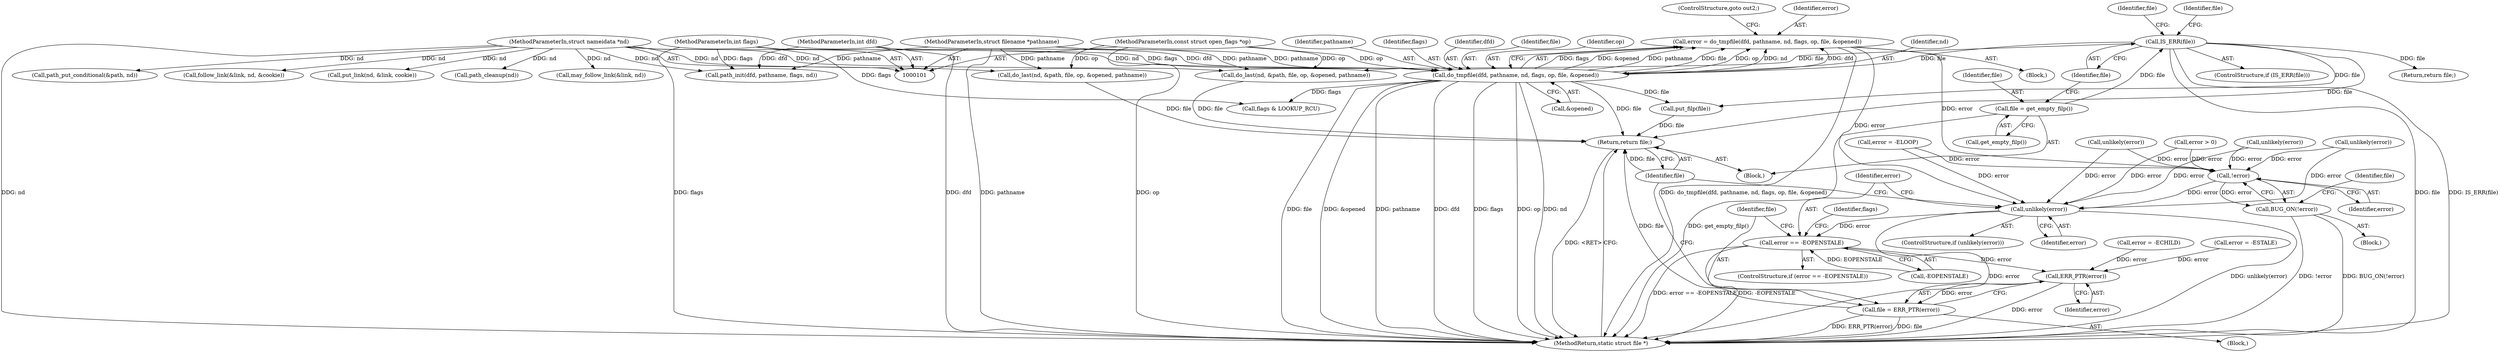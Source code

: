 digraph "0_linux_f15133df088ecadd141ea1907f2c96df67c729f0@API" {
"1000138" [label="(Call,error = do_tmpfile(dfd, pathname, nd, flags, op, file, &opened))"];
"1000140" [label="(Call,do_tmpfile(dfd, pathname, nd, flags, op, file, &opened))"];
"1000102" [label="(MethodParameterIn,int dfd)"];
"1000103" [label="(MethodParameterIn,struct filename *pathname)"];
"1000104" [label="(MethodParameterIn,struct nameidata *nd)"];
"1000106" [label="(MethodParameterIn,int flags)"];
"1000105" [label="(MethodParameterIn,const struct open_flags *op)"];
"1000119" [label="(Call,IS_ERR(file))"];
"1000115" [label="(Call,file = get_empty_filp())"];
"1000269" [label="(Call,!error)"];
"1000268" [label="(Call,BUG_ON(!error))"];
"1000274" [label="(Call,unlikely(error))"];
"1000278" [label="(Call,error == -EOPENSTALE)"];
"1000298" [label="(Call,ERR_PTR(error))"];
"1000296" [label="(Call,file = ERR_PTR(error))"];
"1000300" [label="(Return,return file;)"];
"1000302" [label="(MethodReturn,static struct file *)"];
"1000105" [label="(MethodParameterIn,const struct open_flags *op)"];
"1000284" [label="(Call,flags & LOOKUP_RCU)"];
"1000274" [label="(Call,unlikely(error))"];
"1000239" [label="(Call,unlikely(error))"];
"1000125" [label="(Identifier,file)"];
"1000300" [label="(Return,return file;)"];
"1000277" [label="(ControlStructure,if (error == -EOPENSTALE))"];
"1000104" [label="(MethodParameterIn,struct nameidata *nd)"];
"1000143" [label="(Identifier,nd)"];
"1000115" [label="(Call,file = get_empty_filp())"];
"1000298" [label="(Call,ERR_PTR(error))"];
"1000207" [label="(Call,may_follow_link(&link, nd))"];
"1000299" [label="(Identifier,error)"];
"1000267" [label="(Block,)"];
"1000163" [label="(Call,do_last(nd, &path, file, op, &opened, pathname))"];
"1000191" [label="(Call,path_put_conditional(&path, nd))"];
"1000200" [label="(Call,error = -ELOOP)"];
"1000273" [label="(ControlStructure,if (unlikely(error)))"];
"1000116" [label="(Identifier,file)"];
"1000152" [label="(Call,path_init(dfd, pathname, flags, nd))"];
"1000275" [label="(Identifier,error)"];
"1000280" [label="(Call,-EOPENSTALE)"];
"1000278" [label="(Call,error == -EOPENSTALE)"];
"1000276" [label="(Block,)"];
"1000272" [label="(Identifier,file)"];
"1000119" [label="(Call,IS_ERR(file))"];
"1000142" [label="(Identifier,pathname)"];
"1000212" [label="(Call,unlikely(error))"];
"1000144" [label="(Identifier,flags)"];
"1000174" [label="(Call,error > 0)"];
"1000297" [label="(Identifier,file)"];
"1000296" [label="(Call,file = ERR_PTR(error))"];
"1000141" [label="(Identifier,dfd)"];
"1000301" [label="(Identifier,file)"];
"1000285" [label="(Identifier,flags)"];
"1000121" [label="(Return,return file;)"];
"1000117" [label="(Call,get_empty_filp())"];
"1000270" [label="(Identifier,error)"];
"1000137" [label="(Block,)"];
"1000271" [label="(Call,put_filp(file))"];
"1000287" [label="(Call,error = -ECHILD)"];
"1000269" [label="(Call,!error)"];
"1000120" [label="(Identifier,file)"];
"1000244" [label="(Call,do_last(nd, &path, file, op, &opened, pathname))"];
"1000232" [label="(Call,follow_link(&link, nd, &cookie))"];
"1000140" [label="(Call,do_tmpfile(dfd, pathname, nd, flags, op, file, &opened))"];
"1000279" [label="(Identifier,error)"];
"1000158" [label="(Call,unlikely(error))"];
"1000253" [label="(Call,put_link(nd, &link, cookie))"];
"1000138" [label="(Call,error = do_tmpfile(dfd, pathname, nd, flags, op, file, &opened))"];
"1000146" [label="(Identifier,file)"];
"1000102" [label="(MethodParameterIn,int dfd)"];
"1000103" [label="(MethodParameterIn,struct filename *pathname)"];
"1000122" [label="(Identifier,file)"];
"1000149" [label="(ControlStructure,goto out2;)"];
"1000292" [label="(Call,error = -ESTALE)"];
"1000259" [label="(Call,path_cleanup(nd))"];
"1000107" [label="(Block,)"];
"1000268" [label="(Call,BUG_ON(!error))"];
"1000139" [label="(Identifier,error)"];
"1000147" [label="(Call,&opened)"];
"1000106" [label="(MethodParameterIn,int flags)"];
"1000145" [label="(Identifier,op)"];
"1000118" [label="(ControlStructure,if (IS_ERR(file)))"];
"1000138" -> "1000137"  [label="AST: "];
"1000138" -> "1000140"  [label="CFG: "];
"1000139" -> "1000138"  [label="AST: "];
"1000140" -> "1000138"  [label="AST: "];
"1000149" -> "1000138"  [label="CFG: "];
"1000138" -> "1000302"  [label="DDG: do_tmpfile(dfd, pathname, nd, flags, op, file, &opened)"];
"1000140" -> "1000138"  [label="DDG: flags"];
"1000140" -> "1000138"  [label="DDG: &opened"];
"1000140" -> "1000138"  [label="DDG: pathname"];
"1000140" -> "1000138"  [label="DDG: file"];
"1000140" -> "1000138"  [label="DDG: op"];
"1000140" -> "1000138"  [label="DDG: nd"];
"1000140" -> "1000138"  [label="DDG: dfd"];
"1000138" -> "1000269"  [label="DDG: error"];
"1000138" -> "1000274"  [label="DDG: error"];
"1000140" -> "1000147"  [label="CFG: "];
"1000141" -> "1000140"  [label="AST: "];
"1000142" -> "1000140"  [label="AST: "];
"1000143" -> "1000140"  [label="AST: "];
"1000144" -> "1000140"  [label="AST: "];
"1000145" -> "1000140"  [label="AST: "];
"1000146" -> "1000140"  [label="AST: "];
"1000147" -> "1000140"  [label="AST: "];
"1000140" -> "1000302"  [label="DDG: pathname"];
"1000140" -> "1000302"  [label="DDG: dfd"];
"1000140" -> "1000302"  [label="DDG: flags"];
"1000140" -> "1000302"  [label="DDG: op"];
"1000140" -> "1000302"  [label="DDG: nd"];
"1000140" -> "1000302"  [label="DDG: file"];
"1000140" -> "1000302"  [label="DDG: &opened"];
"1000102" -> "1000140"  [label="DDG: dfd"];
"1000103" -> "1000140"  [label="DDG: pathname"];
"1000104" -> "1000140"  [label="DDG: nd"];
"1000106" -> "1000140"  [label="DDG: flags"];
"1000105" -> "1000140"  [label="DDG: op"];
"1000119" -> "1000140"  [label="DDG: file"];
"1000140" -> "1000271"  [label="DDG: file"];
"1000140" -> "1000284"  [label="DDG: flags"];
"1000140" -> "1000300"  [label="DDG: file"];
"1000102" -> "1000101"  [label="AST: "];
"1000102" -> "1000302"  [label="DDG: dfd"];
"1000102" -> "1000152"  [label="DDG: dfd"];
"1000103" -> "1000101"  [label="AST: "];
"1000103" -> "1000302"  [label="DDG: pathname"];
"1000103" -> "1000152"  [label="DDG: pathname"];
"1000103" -> "1000163"  [label="DDG: pathname"];
"1000103" -> "1000244"  [label="DDG: pathname"];
"1000104" -> "1000101"  [label="AST: "];
"1000104" -> "1000302"  [label="DDG: nd"];
"1000104" -> "1000152"  [label="DDG: nd"];
"1000104" -> "1000163"  [label="DDG: nd"];
"1000104" -> "1000191"  [label="DDG: nd"];
"1000104" -> "1000207"  [label="DDG: nd"];
"1000104" -> "1000232"  [label="DDG: nd"];
"1000104" -> "1000244"  [label="DDG: nd"];
"1000104" -> "1000253"  [label="DDG: nd"];
"1000104" -> "1000259"  [label="DDG: nd"];
"1000106" -> "1000101"  [label="AST: "];
"1000106" -> "1000302"  [label="DDG: flags"];
"1000106" -> "1000152"  [label="DDG: flags"];
"1000106" -> "1000284"  [label="DDG: flags"];
"1000105" -> "1000101"  [label="AST: "];
"1000105" -> "1000302"  [label="DDG: op"];
"1000105" -> "1000163"  [label="DDG: op"];
"1000105" -> "1000244"  [label="DDG: op"];
"1000119" -> "1000118"  [label="AST: "];
"1000119" -> "1000120"  [label="CFG: "];
"1000120" -> "1000119"  [label="AST: "];
"1000122" -> "1000119"  [label="CFG: "];
"1000125" -> "1000119"  [label="CFG: "];
"1000119" -> "1000302"  [label="DDG: file"];
"1000119" -> "1000302"  [label="DDG: IS_ERR(file)"];
"1000115" -> "1000119"  [label="DDG: file"];
"1000119" -> "1000121"  [label="DDG: file"];
"1000119" -> "1000163"  [label="DDG: file"];
"1000119" -> "1000271"  [label="DDG: file"];
"1000119" -> "1000300"  [label="DDG: file"];
"1000115" -> "1000107"  [label="AST: "];
"1000115" -> "1000117"  [label="CFG: "];
"1000116" -> "1000115"  [label="AST: "];
"1000117" -> "1000115"  [label="AST: "];
"1000120" -> "1000115"  [label="CFG: "];
"1000115" -> "1000302"  [label="DDG: get_empty_filp()"];
"1000269" -> "1000268"  [label="AST: "];
"1000269" -> "1000270"  [label="CFG: "];
"1000270" -> "1000269"  [label="AST: "];
"1000268" -> "1000269"  [label="CFG: "];
"1000269" -> "1000268"  [label="DDG: error"];
"1000158" -> "1000269"  [label="DDG: error"];
"1000200" -> "1000269"  [label="DDG: error"];
"1000239" -> "1000269"  [label="DDG: error"];
"1000212" -> "1000269"  [label="DDG: error"];
"1000174" -> "1000269"  [label="DDG: error"];
"1000269" -> "1000274"  [label="DDG: error"];
"1000268" -> "1000267"  [label="AST: "];
"1000272" -> "1000268"  [label="CFG: "];
"1000268" -> "1000302"  [label="DDG: !error"];
"1000268" -> "1000302"  [label="DDG: BUG_ON(!error)"];
"1000274" -> "1000273"  [label="AST: "];
"1000274" -> "1000275"  [label="CFG: "];
"1000275" -> "1000274"  [label="AST: "];
"1000279" -> "1000274"  [label="CFG: "];
"1000301" -> "1000274"  [label="CFG: "];
"1000274" -> "1000302"  [label="DDG: error"];
"1000274" -> "1000302"  [label="DDG: unlikely(error)"];
"1000158" -> "1000274"  [label="DDG: error"];
"1000200" -> "1000274"  [label="DDG: error"];
"1000239" -> "1000274"  [label="DDG: error"];
"1000212" -> "1000274"  [label="DDG: error"];
"1000174" -> "1000274"  [label="DDG: error"];
"1000274" -> "1000278"  [label="DDG: error"];
"1000278" -> "1000277"  [label="AST: "];
"1000278" -> "1000280"  [label="CFG: "];
"1000279" -> "1000278"  [label="AST: "];
"1000280" -> "1000278"  [label="AST: "];
"1000285" -> "1000278"  [label="CFG: "];
"1000297" -> "1000278"  [label="CFG: "];
"1000278" -> "1000302"  [label="DDG: error == -EOPENSTALE"];
"1000278" -> "1000302"  [label="DDG: -EOPENSTALE"];
"1000280" -> "1000278"  [label="DDG: EOPENSTALE"];
"1000278" -> "1000298"  [label="DDG: error"];
"1000298" -> "1000296"  [label="AST: "];
"1000298" -> "1000299"  [label="CFG: "];
"1000299" -> "1000298"  [label="AST: "];
"1000296" -> "1000298"  [label="CFG: "];
"1000298" -> "1000302"  [label="DDG: error"];
"1000298" -> "1000296"  [label="DDG: error"];
"1000292" -> "1000298"  [label="DDG: error"];
"1000287" -> "1000298"  [label="DDG: error"];
"1000296" -> "1000276"  [label="AST: "];
"1000297" -> "1000296"  [label="AST: "];
"1000301" -> "1000296"  [label="CFG: "];
"1000296" -> "1000302"  [label="DDG: ERR_PTR(error)"];
"1000296" -> "1000302"  [label="DDG: file"];
"1000296" -> "1000300"  [label="DDG: file"];
"1000300" -> "1000107"  [label="AST: "];
"1000300" -> "1000301"  [label="CFG: "];
"1000301" -> "1000300"  [label="AST: "];
"1000302" -> "1000300"  [label="CFG: "];
"1000300" -> "1000302"  [label="DDG: <RET>"];
"1000301" -> "1000300"  [label="DDG: file"];
"1000244" -> "1000300"  [label="DDG: file"];
"1000163" -> "1000300"  [label="DDG: file"];
"1000271" -> "1000300"  [label="DDG: file"];
}
